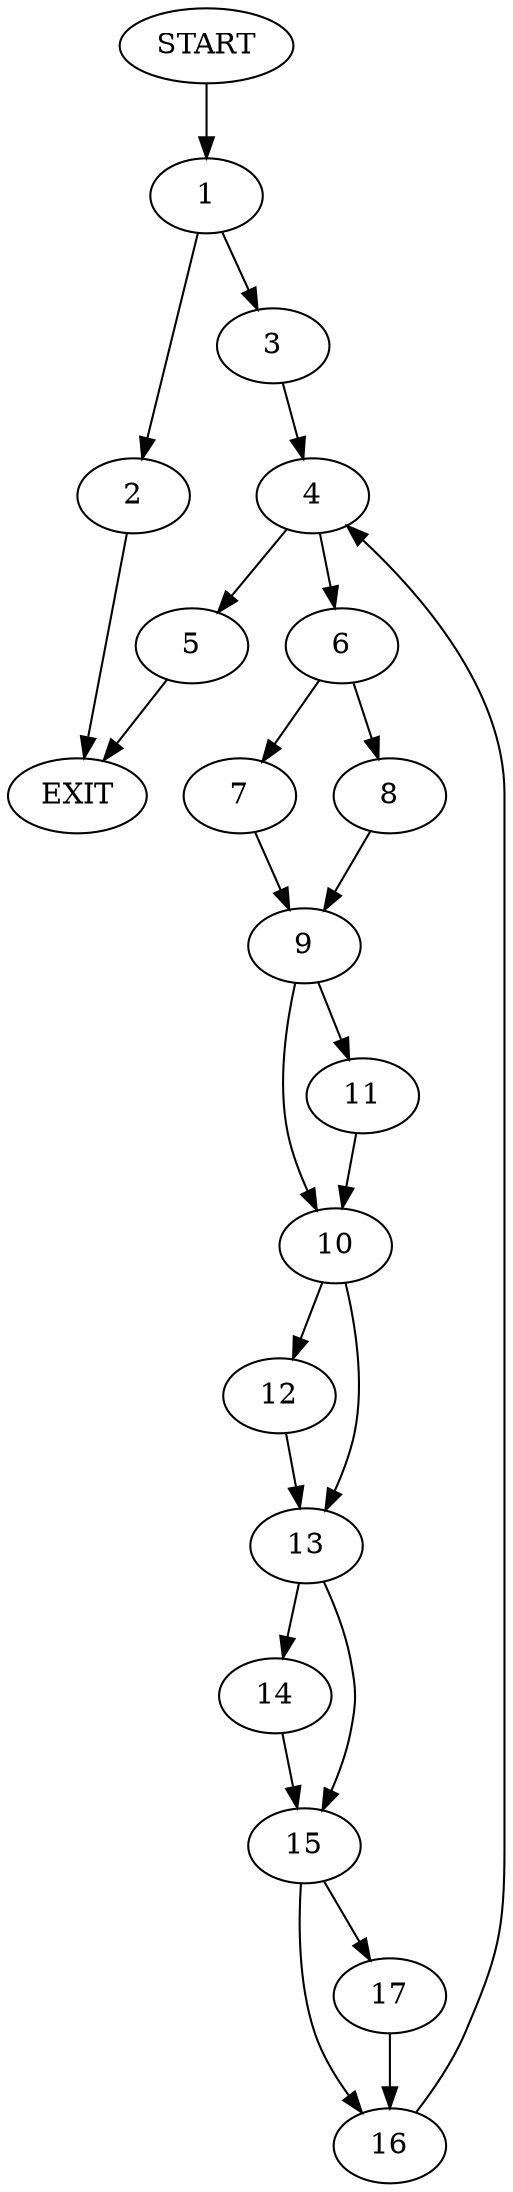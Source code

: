 digraph {
0 [label="START"]
18 [label="EXIT"]
0 -> 1
1 -> 2
1 -> 3
3 -> 4
2 -> 18
4 -> 5
4 -> 6
6 -> 7
6 -> 8
5 -> 18
7 -> 9
8 -> 9
9 -> 10
9 -> 11
11 -> 10
10 -> 12
10 -> 13
12 -> 13
13 -> 14
13 -> 15
14 -> 15
15 -> 16
15 -> 17
17 -> 16
16 -> 4
}

